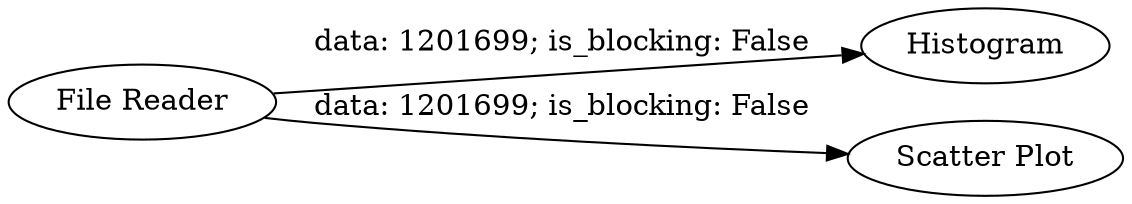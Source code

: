 digraph {
	"5736683168447759649_3" [label=Histogram]
	"5736683168447759649_1" [label="File Reader"]
	"5736683168447759649_2" [label="Scatter Plot"]
	"5736683168447759649_1" -> "5736683168447759649_2" [label="data: 1201699; is_blocking: False"]
	"5736683168447759649_1" -> "5736683168447759649_3" [label="data: 1201699; is_blocking: False"]
	rankdir=LR
}
